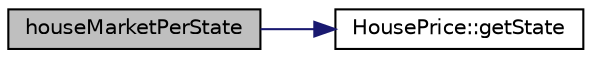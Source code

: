 digraph "houseMarketPerState"
{
  bgcolor="transparent";
  edge [fontname="Helvetica",fontsize="10",labelfontname="Helvetica",labelfontsize="10"];
  node [fontname="Helvetica",fontsize="10",shape=record];
  rankdir="LR";
  Node0 [label="houseMarketPerState",height=0.2,width=0.4,color="black", fillcolor="grey75", style="filled", fontcolor="black"];
  Node0 -> Node1 [color="midnightblue",fontsize="10",style="solid",fontname="Helvetica"];
  Node1 [label="HousePrice::getState",height=0.2,width=0.4,color="black",URL="$class_house_price.html#a345bc0afd36ca4d9fc67f3dc353a1740"];
}
